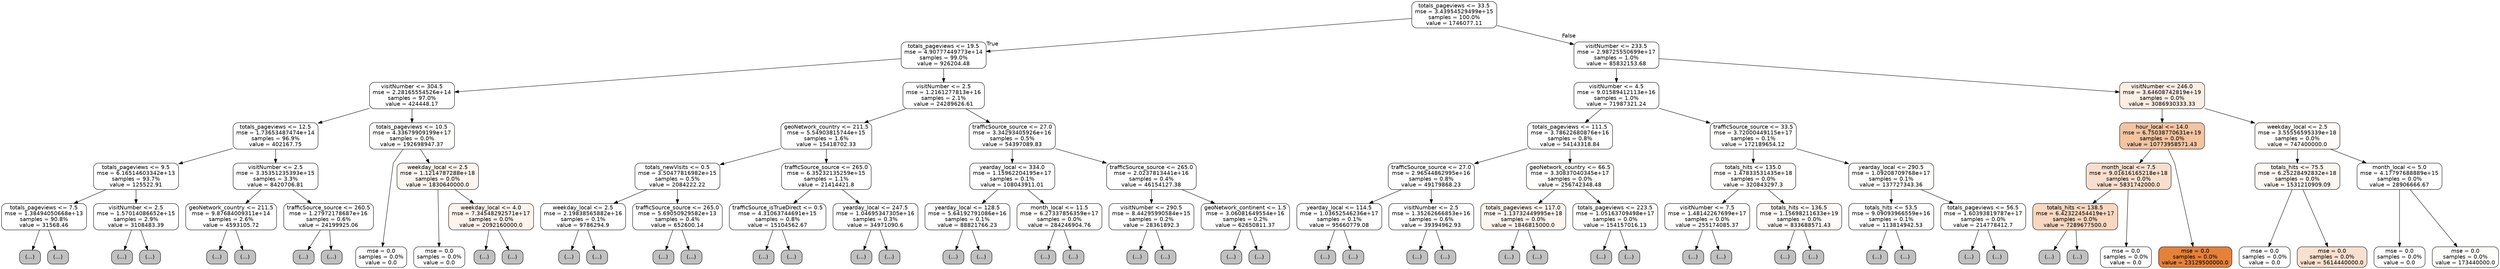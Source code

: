 digraph Tree {
node [shape=box, style="filled, rounded", color="black", fontname=helvetica] ;
graph [ranksep=equally, splines=polyline] ;
edge [fontname=helvetica] ;
0 [label="totals_pageviews <= 33.5\nmse = 3.43954529499e+15\nsamples = 100.0%\nvalue = 1746077.11", fillcolor="#e5813900"] ;
1 [label="totals_pageviews <= 19.5\nmse = 4.90777449773e+14\nsamples = 99.0%\nvalue = 926204.48", fillcolor="#e5813900"] ;
0 -> 1 [labeldistance=2.5, labelangle=45, headlabel="True"] ;
2 [label="visitNumber <= 304.5\nmse = 2.28165554526e+14\nsamples = 97.0%\nvalue = 424448.17", fillcolor="#e5813900"] ;
1 -> 2 ;
3 [label="totals_pageviews <= 12.5\nmse = 1.73653487474e+14\nsamples = 96.9%\nvalue = 402167.75", fillcolor="#e5813900"] ;
2 -> 3 ;
4 [label="totals_pageviews <= 9.5\nmse = 6.16514603342e+13\nsamples = 93.7%\nvalue = 125522.91", fillcolor="#e5813900"] ;
3 -> 4 ;
5 [label="totals_pageviews <= 7.5\nmse = 1.38494050668e+13\nsamples = 90.8%\nvalue = 31568.46", fillcolor="#e5813900"] ;
4 -> 5 ;
6 [label="(...)", fillcolor="#C0C0C0"] ;
5 -> 6 ;
255 [label="(...)", fillcolor="#C0C0C0"] ;
5 -> 255 ;
860 [label="visitNumber <= 2.5\nmse = 1.57014086652e+15\nsamples = 2.9%\nvalue = 3108483.39", fillcolor="#e5813900"] ;
4 -> 860 ;
861 [label="(...)", fillcolor="#C0C0C0"] ;
860 -> 861 ;
2130 [label="(...)", fillcolor="#C0C0C0"] ;
860 -> 2130 ;
3017 [label="visitNumber <= 2.5\nmse = 3.35351235393e+15\nsamples = 3.3%\nvalue = 8420706.81", fillcolor="#e5813900"] ;
3 -> 3017 ;
3018 [label="geoNetwork_country <= 211.5\nmse = 9.87684009311e+14\nsamples = 2.6%\nvalue = 4593105.72", fillcolor="#e5813900"] ;
3017 -> 3018 ;
3019 [label="(...)", fillcolor="#C0C0C0"] ;
3018 -> 3019 ;
3224 [label="(...)", fillcolor="#C0C0C0"] ;
3018 -> 3224 ;
6375 [label="trafficSource_source <= 260.5\nmse = 1.27972178687e+16\nsamples = 0.6%\nvalue = 24199925.06", fillcolor="#e5813900"] ;
3017 -> 6375 ;
6376 [label="(...)", fillcolor="#C0C0C0"] ;
6375 -> 6376 ;
7281 [label="(...)", fillcolor="#C0C0C0"] ;
6375 -> 7281 ;
8270 [label="totals_pageviews <= 10.5\nmse = 4.33679909199e+17\nsamples = 0.0%\nvalue = 192698947.37", fillcolor="#e5813902"] ;
2 -> 8270 ;
8271 [label="mse = 0.0\nsamples = 0.0%\nvalue = 0.0", fillcolor="#e5813900"] ;
8270 -> 8271 ;
8272 [label="weekday_local <= 2.5\nmse = 1.1214787288e+18\nsamples = 0.0%\nvalue = 1830640000.0", fillcolor="#e5813914"] ;
8270 -> 8272 ;
8273 [label="mse = 0.0\nsamples = 0.0%\nvalue = 0.0", fillcolor="#e5813900"] ;
8272 -> 8273 ;
8274 [label="weekday_local <= 4.0\nmse = 7.34548292571e+17\nsamples = 0.0%\nvalue = 2092160000.0", fillcolor="#e5813917"] ;
8272 -> 8274 ;
8275 [label="(...)", fillcolor="#C0C0C0"] ;
8274 -> 8275 ;
8278 [label="(...)", fillcolor="#C0C0C0"] ;
8274 -> 8278 ;
8279 [label="visitNumber <= 2.5\nmse = 1.2161277813e+16\nsamples = 2.1%\nvalue = 24289626.61", fillcolor="#e5813900"] ;
1 -> 8279 ;
8280 [label="geoNetwork_country <= 211.5\nmse = 5.54903815744e+15\nsamples = 1.6%\nvalue = 15418702.33", fillcolor="#e5813900"] ;
8279 -> 8280 ;
8281 [label="totals_newVisits <= 0.5\nmse = 3.50477816982e+15\nsamples = 0.5%\nvalue = 2084222.22", fillcolor="#e5813900"] ;
8280 -> 8281 ;
8282 [label="weekday_local <= 2.5\nmse = 2.19838565882e+16\nsamples = 0.1%\nvalue = 9786294.9", fillcolor="#e5813900"] ;
8281 -> 8282 ;
8283 [label="(...)", fillcolor="#C0C0C0"] ;
8282 -> 8283 ;
8314 [label="(...)", fillcolor="#C0C0C0"] ;
8282 -> 8314 ;
8375 [label="trafficSource_source <= 265.0\nmse = 5.69050929582e+13\nsamples = 0.4%\nvalue = 652600.14", fillcolor="#e5813900"] ;
8281 -> 8375 ;
8376 [label="(...)", fillcolor="#C0C0C0"] ;
8375 -> 8376 ;
8487 [label="(...)", fillcolor="#C0C0C0"] ;
8375 -> 8487 ;
8514 [label="trafficSource_source <= 265.0\nmse = 6.35232135259e+15\nsamples = 1.1%\nvalue = 21414421.8", fillcolor="#e5813900"] ;
8280 -> 8514 ;
8515 [label="trafficSource_isTrueDirect <= 0.5\nmse = 4.31063744691e+15\nsamples = 0.8%\nvalue = 15104562.67", fillcolor="#e5813900"] ;
8514 -> 8515 ;
8516 [label="(...)", fillcolor="#C0C0C0"] ;
8515 -> 8516 ;
9903 [label="(...)", fillcolor="#C0C0C0"] ;
8515 -> 9903 ;
10868 [label="yearday_local <= 247.5\nmse = 1.04695347305e+16\nsamples = 0.3%\nvalue = 34971090.6", fillcolor="#e5813900"] ;
8514 -> 10868 ;
10869 [label="(...)", fillcolor="#C0C0C0"] ;
10868 -> 10869 ;
11928 [label="(...)", fillcolor="#C0C0C0"] ;
10868 -> 11928 ;
12443 [label="trafficSource_source <= 27.0\nmse = 3.34293405926e+16\nsamples = 0.5%\nvalue = 54397089.83", fillcolor="#e5813901"] ;
8279 -> 12443 ;
12444 [label="yearday_local <= 334.0\nmse = 1.15962204195e+17\nsamples = 0.1%\nvalue = 108043911.01", fillcolor="#e5813901"] ;
12443 -> 12444 ;
12445 [label="yearday_local <= 128.5\nmse = 5.64192791086e+16\nsamples = 0.1%\nvalue = 88821766.23", fillcolor="#e5813901"] ;
12444 -> 12445 ;
12446 [label="(...)", fillcolor="#C0C0C0"] ;
12445 -> 12446 ;
12565 [label="(...)", fillcolor="#C0C0C0"] ;
12445 -> 12565 ;
12694 [label="month_local <= 11.5\nmse = 6.27337856359e+17\nsamples = 0.0%\nvalue = 284246904.76", fillcolor="#e5813903"] ;
12444 -> 12694 ;
12695 [label="(...)", fillcolor="#C0C0C0"] ;
12694 -> 12695 ;
12700 [label="(...)", fillcolor="#C0C0C0"] ;
12694 -> 12700 ;
12725 [label="trafficSource_source <= 265.0\nmse = 2.0237813441e+16\nsamples = 0.4%\nvalue = 46154127.38", fillcolor="#e5813901"] ;
12443 -> 12725 ;
12726 [label="visitNumber <= 290.5\nmse = 8.44295990584e+15\nsamples = 0.2%\nvalue = 28361892.3", fillcolor="#e5813900"] ;
12725 -> 12726 ;
12727 [label="(...)", fillcolor="#C0C0C0"] ;
12726 -> 12727 ;
13412 [label="(...)", fillcolor="#C0C0C0"] ;
12726 -> 13412 ;
13421 [label="geoNetwork_continent <= 1.5\nmse = 3.06081649554e+16\nsamples = 0.2%\nvalue = 62650811.37", fillcolor="#e5813901"] ;
12725 -> 13421 ;
13422 [label="(...)", fillcolor="#C0C0C0"] ;
13421 -> 13422 ;
13423 [label="(...)", fillcolor="#C0C0C0"] ;
13421 -> 13423 ;
14544 [label="visitNumber <= 233.5\nmse = 2.98725550699e+17\nsamples = 1.0%\nvalue = 85832153.68", fillcolor="#e5813901"] ;
0 -> 14544 [labeldistance=2.5, labelangle=-45, headlabel="False"] ;
14545 [label="visitNumber <= 4.5\nmse = 9.01589412113e+16\nsamples = 1.0%\nvalue = 71987321.24", fillcolor="#e5813901"] ;
14544 -> 14545 ;
14546 [label="totals_pageviews <= 111.5\nmse = 3.78622680876e+16\nsamples = 0.8%\nvalue = 54143318.84", fillcolor="#e5813901"] ;
14545 -> 14546 ;
14547 [label="trafficSource_source <= 27.0\nmse = 2.96544862995e+16\nsamples = 0.8%\nvalue = 49179868.23", fillcolor="#e5813901"] ;
14546 -> 14547 ;
14548 [label="yearday_local <= 114.5\nmse = 1.03652546236e+17\nsamples = 0.1%\nvalue = 95660779.08", fillcolor="#e5813901"] ;
14547 -> 14548 ;
14549 [label="(...)", fillcolor="#C0C0C0"] ;
14548 -> 14549 ;
14678 [label="(...)", fillcolor="#C0C0C0"] ;
14548 -> 14678 ;
15097 [label="visitNumber <= 2.5\nmse = 1.35262666853e+16\nsamples = 0.6%\nvalue = 39394962.93", fillcolor="#e5813900"] ;
14547 -> 15097 ;
15098 [label="(...)", fillcolor="#C0C0C0"] ;
15097 -> 15098 ;
17095 [label="(...)", fillcolor="#C0C0C0"] ;
15097 -> 17095 ;
17704 [label="geoNetwork_country <= 66.5\nmse = 3.30837040345e+17\nsamples = 0.0%\nvalue = 256742348.48", fillcolor="#e5813903"] ;
14546 -> 17704 ;
17705 [label="totals_pageviews <= 117.0\nmse = 1.13732449995e+18\nsamples = 0.0%\nvalue = 1846815000.0", fillcolor="#e5813914"] ;
17704 -> 17705 ;
17706 [label="(...)", fillcolor="#C0C0C0"] ;
17705 -> 17706 ;
17709 [label="(...)", fillcolor="#C0C0C0"] ;
17705 -> 17709 ;
17710 [label="totals_pageviews <= 223.5\nmse = 1.05163709498e+17\nsamples = 0.0%\nvalue = 154157016.13", fillcolor="#e5813902"] ;
17704 -> 17710 ;
17711 [label="(...)", fillcolor="#C0C0C0"] ;
17710 -> 17711 ;
17792 [label="(...)", fillcolor="#C0C0C0"] ;
17710 -> 17792 ;
17811 [label="trafficSource_source <= 33.5\nmse = 3.72000449115e+17\nsamples = 0.1%\nvalue = 172189654.12", fillcolor="#e5813902"] ;
14545 -> 17811 ;
17812 [label="totals_hits <= 135.0\nmse = 1.47833531435e+18\nsamples = 0.0%\nvalue = 320843297.3", fillcolor="#e5813904"] ;
17811 -> 17812 ;
17813 [label="visitNumber <= 7.5\nmse = 1.48142267699e+17\nsamples = 0.0%\nvalue = 255174085.37", fillcolor="#e5813903"] ;
17812 -> 17813 ;
17814 [label="(...)", fillcolor="#C0C0C0"] ;
17813 -> 17814 ;
17851 [label="(...)", fillcolor="#C0C0C0"] ;
17813 -> 17851 ;
17946 [label="totals_hits <= 136.5\nmse = 1.15698211633e+19\nsamples = 0.0%\nvalue = 833688571.43", fillcolor="#e5813909"] ;
17812 -> 17946 ;
17947 [label="(...)", fillcolor="#C0C0C0"] ;
17946 -> 17947 ;
17948 [label="(...)", fillcolor="#C0C0C0"] ;
17946 -> 17948 ;
17955 [label="yearday_local <= 290.5\nmse = 1.09208709768e+17\nsamples = 0.1%\nvalue = 137727343.36", fillcolor="#e5813902"] ;
17811 -> 17955 ;
17956 [label="totals_hits <= 53.5\nmse = 9.09093966559e+16\nsamples = 0.1%\nvalue = 113814942.53", fillcolor="#e5813901"] ;
17955 -> 17956 ;
17957 [label="(...)", fillcolor="#C0C0C0"] ;
17956 -> 17957 ;
18090 [label="(...)", fillcolor="#C0C0C0"] ;
17956 -> 18090 ;
18435 [label="totals_pageviews <= 56.5\nmse = 1.60393819787e+17\nsamples = 0.0%\nvalue = 214778412.7", fillcolor="#e5813902"] ;
17955 -> 18435 ;
18436 [label="(...)", fillcolor="#C0C0C0"] ;
18435 -> 18436 ;
18559 [label="(...)", fillcolor="#C0C0C0"] ;
18435 -> 18559 ;
18614 [label="visitNumber <= 246.0\nmse = 3.64608742819e+19\nsamples = 0.0%\nvalue = 3086930333.33", fillcolor="#e5813922"] ;
14544 -> 18614 ;
18615 [label="hour_local <= 14.0\nmse = 6.75038770631e+19\nsamples = 0.0%\nvalue = 10773958571.43", fillcolor="#e5813977"] ;
18614 -> 18615 ;
18616 [label="month_local <= 7.5\nmse = 9.01616165218e+18\nsamples = 0.0%\nvalue = 5831742000.0", fillcolor="#e5813940"] ;
18615 -> 18616 ;
18617 [label="totals_hits <= 138.5\nmse = 6.42322454419e+17\nsamples = 0.0%\nvalue = 7289677500.0", fillcolor="#e5813950"] ;
18616 -> 18617 ;
18618 [label="(...)", fillcolor="#C0C0C0"] ;
18617 -> 18618 ;
18619 [label="(...)", fillcolor="#C0C0C0"] ;
18617 -> 18619 ;
18620 [label="mse = 0.0\nsamples = 0.0%\nvalue = 0.0", fillcolor="#e5813900"] ;
18616 -> 18620 ;
18621 [label="mse = 0.0\nsamples = 0.0%\nvalue = 23129500000.0", fillcolor="#e58139ff"] ;
18615 -> 18621 ;
18622 [label="weekday_local <= 2.5\nmse = 3.55556595339e+18\nsamples = 0.0%\nvalue = 747400000.0", fillcolor="#e5813908"] ;
18614 -> 18622 ;
18623 [label="totals_hits <= 75.5\nmse = 6.25228492832e+18\nsamples = 0.0%\nvalue = 1531210909.09", fillcolor="#e5813911"] ;
18622 -> 18623 ;
18624 [label="mse = 0.0\nsamples = 0.0%\nvalue = 0.0", fillcolor="#e5813900"] ;
18623 -> 18624 ;
18625 [label="mse = 0.0\nsamples = 0.0%\nvalue = 5614440000.0", fillcolor="#e581393e"] ;
18623 -> 18625 ;
18626 [label="month_local <= 5.0\nmse = 4.17797688889e+15\nsamples = 0.0%\nvalue = 28906666.67", fillcolor="#e5813900"] ;
18622 -> 18626 ;
18627 [label="mse = 0.0\nsamples = 0.0%\nvalue = 0.0", fillcolor="#e5813900"] ;
18626 -> 18627 ;
18628 [label="mse = 0.0\nsamples = 0.0%\nvalue = 173440000.0", fillcolor="#e5813902"] ;
18626 -> 18628 ;
{rank=same ; 0} ;
{rank=same ; 1; 14544} ;
{rank=same ; 2; 8279; 14545; 18614} ;
{rank=same ; 3; 8270; 8280; 12443; 14546; 17811; 18615; 18622} ;
{rank=same ; 4; 3017; 8272; 8281; 8514; 12444; 12725; 14547; 17704; 17812; 17955; 18616; 18623; 18626} ;
{rank=same ; 5; 860; 3018; 6375; 8274; 8282; 8375; 8515; 10868; 12445; 12694; 12726; 13421; 14548; 15097; 17705; 17710; 17813; 17946; 17956; 18435; 18617} ;
{rank=same ; 6; 255; 861; 2130; 3019; 3224; 6376; 7281; 8271; 8273; 8275; 8278; 8283; 8314; 8376; 8487; 8516; 9903; 10869; 11928; 12446; 12565; 12695; 12700; 12727; 13412; 13422; 13423; 14549; 14678; 15098; 17095; 17706; 17709; 17711; 17792; 17814; 17851; 17947; 17948; 17957; 18090; 18436; 18559; 18618; 18619; 18620; 18621; 18624; 18625; 18627; 18628} ;
}